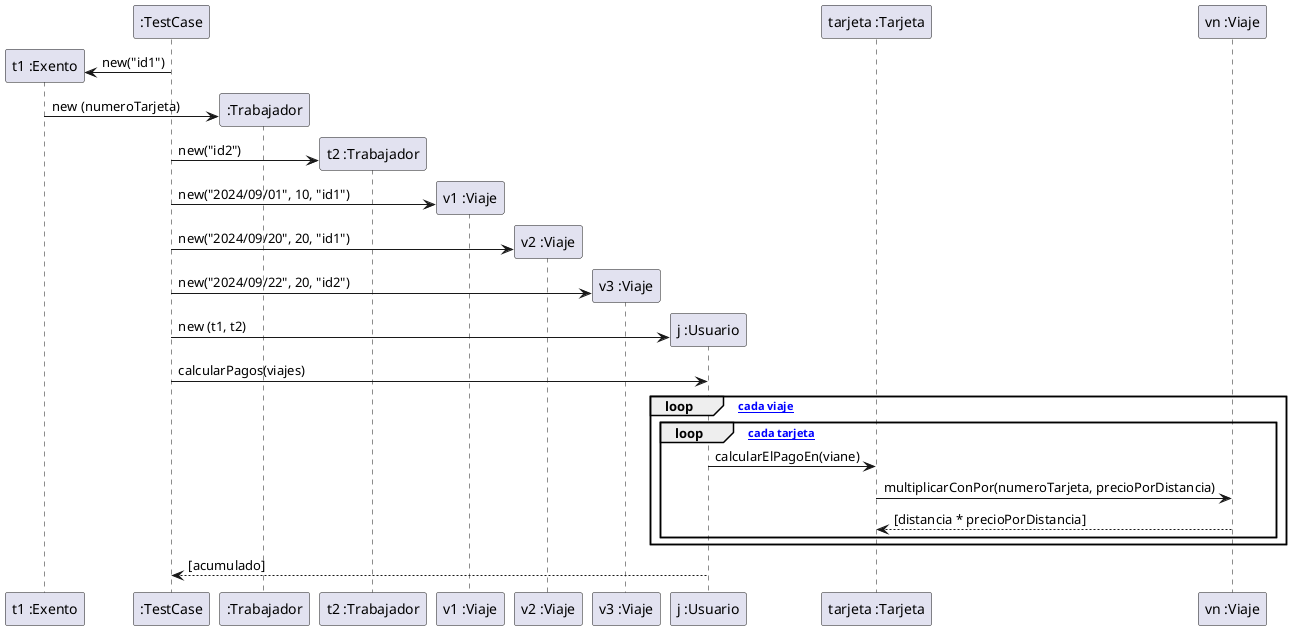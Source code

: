 @startuml

create "t1 :Exento"
":TestCase" -> "t1 :Exento": new("id1")
create ":Trabajador"
"t1 :Exento" -> ":Trabajador": new (numeroTarjeta)
create "t2 :Trabajador"
":TestCase" -> "t2 :Trabajador": new("id2")

create "v1 :Viaje"
":TestCase" -> "v1 :Viaje": new("2024/09/01", 10, "id1")
create "v2 :Viaje"
":TestCase" -> "v2 :Viaje": new("2024/09/20", 20, "id1")
create "v3 :Viaje"
":TestCase" -> "v3 :Viaje": new("2024/09/22", 20, "id2")

create "j :Usuario"
":TestCase" -> "j :Usuario": new (t1, t2)

":TestCase" -> "j :Usuario": calcularPagos(viajes)
loop [para cada viaje]
    loop [para cada tarjeta]
        "j :Usuario" -> "tarjeta :Tarjeta": calcularElPagoEn(viane)
        "tarjeta :Tarjeta" -> "vn :Viaje": multiplicarConPor(numeroTarjeta, precioPorDistancia)
        return [distancia * precioPorDistancia]
    end
end

"j :Usuario" --> ":TestCase": [acumulado]

@enduml
